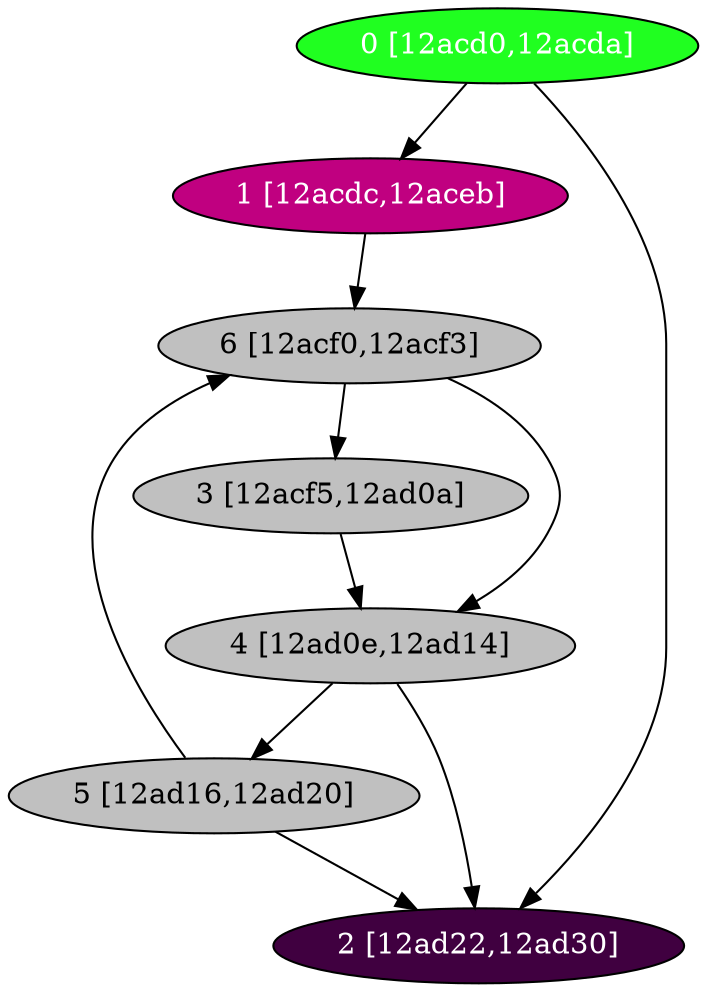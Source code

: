 diGraph libnss3{
	libnss3_0  [style=filled fillcolor="#20FF20" fontcolor="#ffffff" shape=oval label="0 [12acd0,12acda]"]
	libnss3_1  [style=filled fillcolor="#C00080" fontcolor="#ffffff" shape=oval label="1 [12acdc,12aceb]"]
	libnss3_2  [style=filled fillcolor="#400040" fontcolor="#ffffff" shape=oval label="2 [12ad22,12ad30]"]
	libnss3_3  [style=filled fillcolor="#C0C0C0" fontcolor="#000000" shape=oval label="3 [12acf5,12ad0a]"]
	libnss3_4  [style=filled fillcolor="#C0C0C0" fontcolor="#000000" shape=oval label="4 [12ad0e,12ad14]"]
	libnss3_5  [style=filled fillcolor="#C0C0C0" fontcolor="#000000" shape=oval label="5 [12ad16,12ad20]"]
	libnss3_6  [style=filled fillcolor="#C0C0C0" fontcolor="#000000" shape=oval label="6 [12acf0,12acf3]"]

	libnss3_0 -> libnss3_1
	libnss3_0 -> libnss3_2
	libnss3_1 -> libnss3_6
	libnss3_3 -> libnss3_4
	libnss3_4 -> libnss3_2
	libnss3_4 -> libnss3_5
	libnss3_5 -> libnss3_2
	libnss3_5 -> libnss3_6
	libnss3_6 -> libnss3_3
	libnss3_6 -> libnss3_4
}
